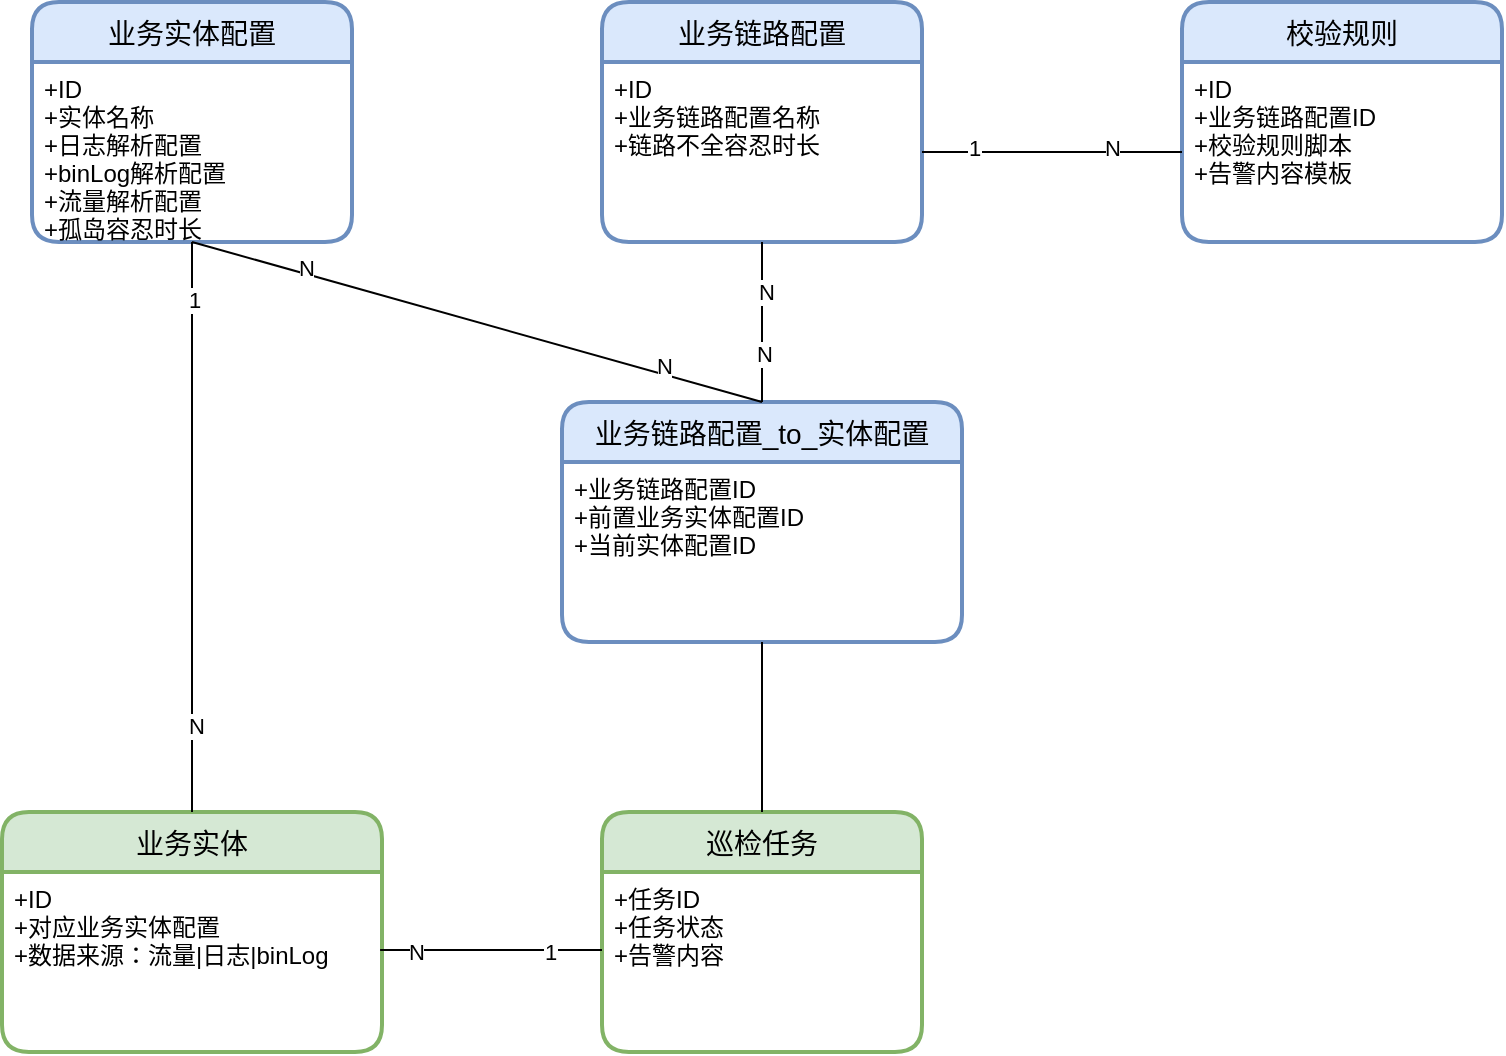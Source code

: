 <mxfile version="20.3.0" type="github">
  <diagram id="ZAWK1HXFEPgxVHu6XL7L" name="第 1 页">
    <mxGraphModel dx="895" dy="575" grid="1" gridSize="10" guides="1" tooltips="1" connect="1" arrows="1" fold="1" page="1" pageScale="1" pageWidth="827" pageHeight="1169" math="0" shadow="0">
      <root>
        <mxCell id="0" />
        <mxCell id="1" parent="0" />
        <mxCell id="VNx4k_GEtKmAveKFKE6M-1" value="业务实体配置" style="swimlane;childLayout=stackLayout;horizontal=1;startSize=30;horizontalStack=0;rounded=1;fontSize=14;fontStyle=0;strokeWidth=2;resizeParent=0;resizeLast=1;shadow=0;dashed=0;align=center;fillColor=#dae8fc;strokeColor=#6c8ebf;" vertex="1" parent="1">
          <mxGeometry x="54" y="60" width="160" height="120" as="geometry" />
        </mxCell>
        <mxCell id="VNx4k_GEtKmAveKFKE6M-2" value="+ID&#xa;+实体名称&#xa;+日志解析配置&#xa;+binLog解析配置&#xa;+流量解析配置&#xa;+孤岛容忍时长" style="align=left;strokeColor=none;fillColor=none;spacingLeft=4;fontSize=12;verticalAlign=top;resizable=0;rotatable=0;part=1;" vertex="1" parent="VNx4k_GEtKmAveKFKE6M-1">
          <mxGeometry y="30" width="160" height="90" as="geometry" />
        </mxCell>
        <mxCell id="VNx4k_GEtKmAveKFKE6M-3" value="业务链路配置" style="swimlane;childLayout=stackLayout;horizontal=1;startSize=30;horizontalStack=0;rounded=1;fontSize=14;fontStyle=0;strokeWidth=2;resizeParent=0;resizeLast=1;shadow=0;dashed=0;align=center;fillColor=#dae8fc;strokeColor=#6c8ebf;" vertex="1" parent="1">
          <mxGeometry x="339" y="60" width="160" height="120" as="geometry" />
        </mxCell>
        <mxCell id="VNx4k_GEtKmAveKFKE6M-4" value="+ID&#xa;+业务链路配置名称&#xa;+链路不全容忍时长" style="align=left;strokeColor=none;fillColor=none;spacingLeft=4;fontSize=12;verticalAlign=top;resizable=0;rotatable=0;part=1;" vertex="1" parent="VNx4k_GEtKmAveKFKE6M-3">
          <mxGeometry y="30" width="160" height="90" as="geometry" />
        </mxCell>
        <mxCell id="VNx4k_GEtKmAveKFKE6M-6" value="业务链路配置_to_实体配置" style="swimlane;childLayout=stackLayout;horizontal=1;startSize=30;horizontalStack=0;rounded=1;fontSize=14;fontStyle=0;strokeWidth=2;resizeParent=0;resizeLast=1;shadow=0;dashed=0;align=center;fillColor=#dae8fc;strokeColor=#6c8ebf;" vertex="1" parent="1">
          <mxGeometry x="319" y="260" width="200" height="120" as="geometry" />
        </mxCell>
        <mxCell id="VNx4k_GEtKmAveKFKE6M-7" value="+业务链路配置ID&#xa;+前置业务实体配置ID&#xa;+当前实体配置ID" style="align=left;strokeColor=none;fillColor=none;spacingLeft=4;fontSize=12;verticalAlign=top;resizable=0;rotatable=0;part=1;" vertex="1" parent="VNx4k_GEtKmAveKFKE6M-6">
          <mxGeometry y="30" width="200" height="90" as="geometry" />
        </mxCell>
        <mxCell id="VNx4k_GEtKmAveKFKE6M-16" value="业务实体" style="swimlane;childLayout=stackLayout;horizontal=1;startSize=30;horizontalStack=0;rounded=1;fontSize=14;fontStyle=0;strokeWidth=2;resizeParent=0;resizeLast=1;shadow=0;dashed=0;align=center;fillColor=#d5e8d4;strokeColor=#82b366;" vertex="1" parent="1">
          <mxGeometry x="39" y="465" width="190" height="120" as="geometry" />
        </mxCell>
        <mxCell id="VNx4k_GEtKmAveKFKE6M-17" value="+ID&#xa;+对应业务实体配置&#xa;+数据来源：流量|日志|binLog" style="align=left;strokeColor=none;fillColor=none;spacingLeft=4;fontSize=12;verticalAlign=top;resizable=0;rotatable=0;part=1;" vertex="1" parent="VNx4k_GEtKmAveKFKE6M-16">
          <mxGeometry y="30" width="190" height="90" as="geometry" />
        </mxCell>
        <mxCell id="VNx4k_GEtKmAveKFKE6M-18" value="巡检任务" style="swimlane;childLayout=stackLayout;horizontal=1;startSize=30;horizontalStack=0;rounded=1;fontSize=14;fontStyle=0;strokeWidth=2;resizeParent=0;resizeLast=1;shadow=0;dashed=0;align=center;fillColor=#d5e8d4;strokeColor=#82b366;" vertex="1" parent="1">
          <mxGeometry x="339" y="465" width="160" height="120" as="geometry" />
        </mxCell>
        <mxCell id="VNx4k_GEtKmAveKFKE6M-19" value="+任务ID&#xa;+任务状态&#xa;+告警内容" style="align=left;strokeColor=none;fillColor=none;spacingLeft=4;fontSize=12;verticalAlign=top;resizable=0;rotatable=0;part=1;" vertex="1" parent="VNx4k_GEtKmAveKFKE6M-18">
          <mxGeometry y="30" width="160" height="90" as="geometry" />
        </mxCell>
        <mxCell id="VNx4k_GEtKmAveKFKE6M-24" value="" style="endArrow=none;html=1;rounded=0;exitX=0.5;exitY=1;exitDx=0;exitDy=0;entryX=0.5;entryY=0;entryDx=0;entryDy=0;" edge="1" parent="1" source="VNx4k_GEtKmAveKFKE6M-2" target="VNx4k_GEtKmAveKFKE6M-16">
          <mxGeometry relative="1" as="geometry">
            <mxPoint x="434" y="400" as="sourcePoint" />
            <mxPoint x="594" y="400" as="targetPoint" />
          </mxGeometry>
        </mxCell>
        <mxCell id="VNx4k_GEtKmAveKFKE6M-25" value="1" style="edgeLabel;html=1;align=center;verticalAlign=middle;resizable=0;points=[];" vertex="1" connectable="0" parent="VNx4k_GEtKmAveKFKE6M-24">
          <mxGeometry x="-0.797" y="1" relative="1" as="geometry">
            <mxPoint as="offset" />
          </mxGeometry>
        </mxCell>
        <mxCell id="VNx4k_GEtKmAveKFKE6M-26" value="N" style="edgeLabel;html=1;align=center;verticalAlign=middle;resizable=0;points=[];" vertex="1" connectable="0" parent="VNx4k_GEtKmAveKFKE6M-24">
          <mxGeometry x="0.697" y="2" relative="1" as="geometry">
            <mxPoint as="offset" />
          </mxGeometry>
        </mxCell>
        <mxCell id="VNx4k_GEtKmAveKFKE6M-27" value="" style="endArrow=none;html=1;rounded=0;exitX=0.5;exitY=1;exitDx=0;exitDy=0;entryX=0.5;entryY=0;entryDx=0;entryDy=0;" edge="1" parent="1" source="VNx4k_GEtKmAveKFKE6M-2" target="VNx4k_GEtKmAveKFKE6M-6">
          <mxGeometry relative="1" as="geometry">
            <mxPoint x="499" y="400" as="sourcePoint" />
            <mxPoint x="369" y="250" as="targetPoint" />
          </mxGeometry>
        </mxCell>
        <mxCell id="VNx4k_GEtKmAveKFKE6M-28" value="N" style="edgeLabel;html=1;align=center;verticalAlign=middle;resizable=0;points=[];" vertex="1" connectable="0" parent="VNx4k_GEtKmAveKFKE6M-27">
          <mxGeometry x="-0.606" y="3" relative="1" as="geometry">
            <mxPoint as="offset" />
          </mxGeometry>
        </mxCell>
        <mxCell id="VNx4k_GEtKmAveKFKE6M-29" value="N" style="edgeLabel;html=1;align=center;verticalAlign=middle;resizable=0;points=[];" vertex="1" connectable="0" parent="VNx4k_GEtKmAveKFKE6M-27">
          <mxGeometry x="0.646" y="4" relative="1" as="geometry">
            <mxPoint as="offset" />
          </mxGeometry>
        </mxCell>
        <mxCell id="VNx4k_GEtKmAveKFKE6M-30" value="" style="endArrow=none;html=1;rounded=0;exitX=0.5;exitY=0;exitDx=0;exitDy=0;entryX=0.5;entryY=1;entryDx=0;entryDy=0;" edge="1" parent="1" source="VNx4k_GEtKmAveKFKE6M-6" target="VNx4k_GEtKmAveKFKE6M-4">
          <mxGeometry relative="1" as="geometry">
            <mxPoint x="499" y="400" as="sourcePoint" />
            <mxPoint x="659" y="400" as="targetPoint" />
          </mxGeometry>
        </mxCell>
        <mxCell id="VNx4k_GEtKmAveKFKE6M-31" value="N" style="edgeLabel;html=1;align=center;verticalAlign=middle;resizable=0;points=[];" vertex="1" connectable="0" parent="VNx4k_GEtKmAveKFKE6M-30">
          <mxGeometry x="0.387" y="-2" relative="1" as="geometry">
            <mxPoint as="offset" />
          </mxGeometry>
        </mxCell>
        <mxCell id="VNx4k_GEtKmAveKFKE6M-32" value="N" style="edgeLabel;html=1;align=center;verticalAlign=middle;resizable=0;points=[];" vertex="1" connectable="0" parent="VNx4k_GEtKmAveKFKE6M-30">
          <mxGeometry x="-0.392" y="-1" relative="1" as="geometry">
            <mxPoint as="offset" />
          </mxGeometry>
        </mxCell>
        <mxCell id="VNx4k_GEtKmAveKFKE6M-33" value="" style="endArrow=none;html=1;rounded=0;exitX=0.995;exitY=0.433;exitDx=0;exitDy=0;exitPerimeter=0;entryX=0;entryY=0.433;entryDx=0;entryDy=0;entryPerimeter=0;" edge="1" parent="1" source="VNx4k_GEtKmAveKFKE6M-17" target="VNx4k_GEtKmAveKFKE6M-19">
          <mxGeometry relative="1" as="geometry">
            <mxPoint x="499" y="450" as="sourcePoint" />
            <mxPoint x="659" y="450" as="targetPoint" />
          </mxGeometry>
        </mxCell>
        <mxCell id="VNx4k_GEtKmAveKFKE6M-34" value="N" style="edgeLabel;html=1;align=center;verticalAlign=middle;resizable=0;points=[];" vertex="1" connectable="0" parent="VNx4k_GEtKmAveKFKE6M-33">
          <mxGeometry x="-0.683" y="-1" relative="1" as="geometry">
            <mxPoint as="offset" />
          </mxGeometry>
        </mxCell>
        <mxCell id="VNx4k_GEtKmAveKFKE6M-35" value="1" style="edgeLabel;html=1;align=center;verticalAlign=middle;resizable=0;points=[];" vertex="1" connectable="0" parent="VNx4k_GEtKmAveKFKE6M-33">
          <mxGeometry x="0.523" y="3" relative="1" as="geometry">
            <mxPoint y="4" as="offset" />
          </mxGeometry>
        </mxCell>
        <mxCell id="VNx4k_GEtKmAveKFKE6M-36" value="校验规则" style="swimlane;childLayout=stackLayout;horizontal=1;startSize=30;horizontalStack=0;rounded=1;fontSize=14;fontStyle=0;strokeWidth=2;resizeParent=0;resizeLast=1;shadow=0;dashed=0;align=center;fillColor=#dae8fc;strokeColor=#6c8ebf;" vertex="1" parent="1">
          <mxGeometry x="629" y="60" width="160" height="120" as="geometry" />
        </mxCell>
        <mxCell id="VNx4k_GEtKmAveKFKE6M-37" value="+ID&#xa;+业务链路配置ID&#xa;+校验规则脚本&#xa;+告警内容模板" style="align=left;strokeColor=none;fillColor=none;spacingLeft=4;fontSize=12;verticalAlign=top;resizable=0;rotatable=0;part=1;" vertex="1" parent="VNx4k_GEtKmAveKFKE6M-36">
          <mxGeometry y="30" width="160" height="90" as="geometry" />
        </mxCell>
        <mxCell id="VNx4k_GEtKmAveKFKE6M-38" value="" style="endArrow=none;html=1;rounded=0;entryX=0.5;entryY=0;entryDx=0;entryDy=0;exitX=0.5;exitY=1;exitDx=0;exitDy=0;" edge="1" parent="1" source="VNx4k_GEtKmAveKFKE6M-7" target="VNx4k_GEtKmAveKFKE6M-18">
          <mxGeometry relative="1" as="geometry">
            <mxPoint x="399" y="450" as="sourcePoint" />
            <mxPoint x="559" y="450" as="targetPoint" />
          </mxGeometry>
        </mxCell>
        <mxCell id="VNx4k_GEtKmAveKFKE6M-39" value="" style="endArrow=none;html=1;rounded=0;exitX=1;exitY=0.5;exitDx=0;exitDy=0;entryX=0;entryY=0.5;entryDx=0;entryDy=0;" edge="1" parent="1" source="VNx4k_GEtKmAveKFKE6M-4" target="VNx4k_GEtKmAveKFKE6M-37">
          <mxGeometry relative="1" as="geometry">
            <mxPoint x="569" y="230" as="sourcePoint" />
            <mxPoint x="729" y="230" as="targetPoint" />
          </mxGeometry>
        </mxCell>
        <mxCell id="VNx4k_GEtKmAveKFKE6M-40" value="1" style="edgeLabel;html=1;align=center;verticalAlign=middle;resizable=0;points=[];" vertex="1" connectable="0" parent="VNx4k_GEtKmAveKFKE6M-39">
          <mxGeometry x="-0.605" y="2" relative="1" as="geometry">
            <mxPoint as="offset" />
          </mxGeometry>
        </mxCell>
        <mxCell id="VNx4k_GEtKmAveKFKE6M-41" value="N" style="edgeLabel;html=1;align=center;verticalAlign=middle;resizable=0;points=[];" vertex="1" connectable="0" parent="VNx4k_GEtKmAveKFKE6M-39">
          <mxGeometry x="0.456" y="-2" relative="1" as="geometry">
            <mxPoint y="-4" as="offset" />
          </mxGeometry>
        </mxCell>
      </root>
    </mxGraphModel>
  </diagram>
</mxfile>
